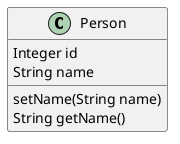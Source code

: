 @startuml
'https://plantuml.com/class-diagram
class Person {
Integer id
String name
setName(String name)
String getName()
}
@enduml